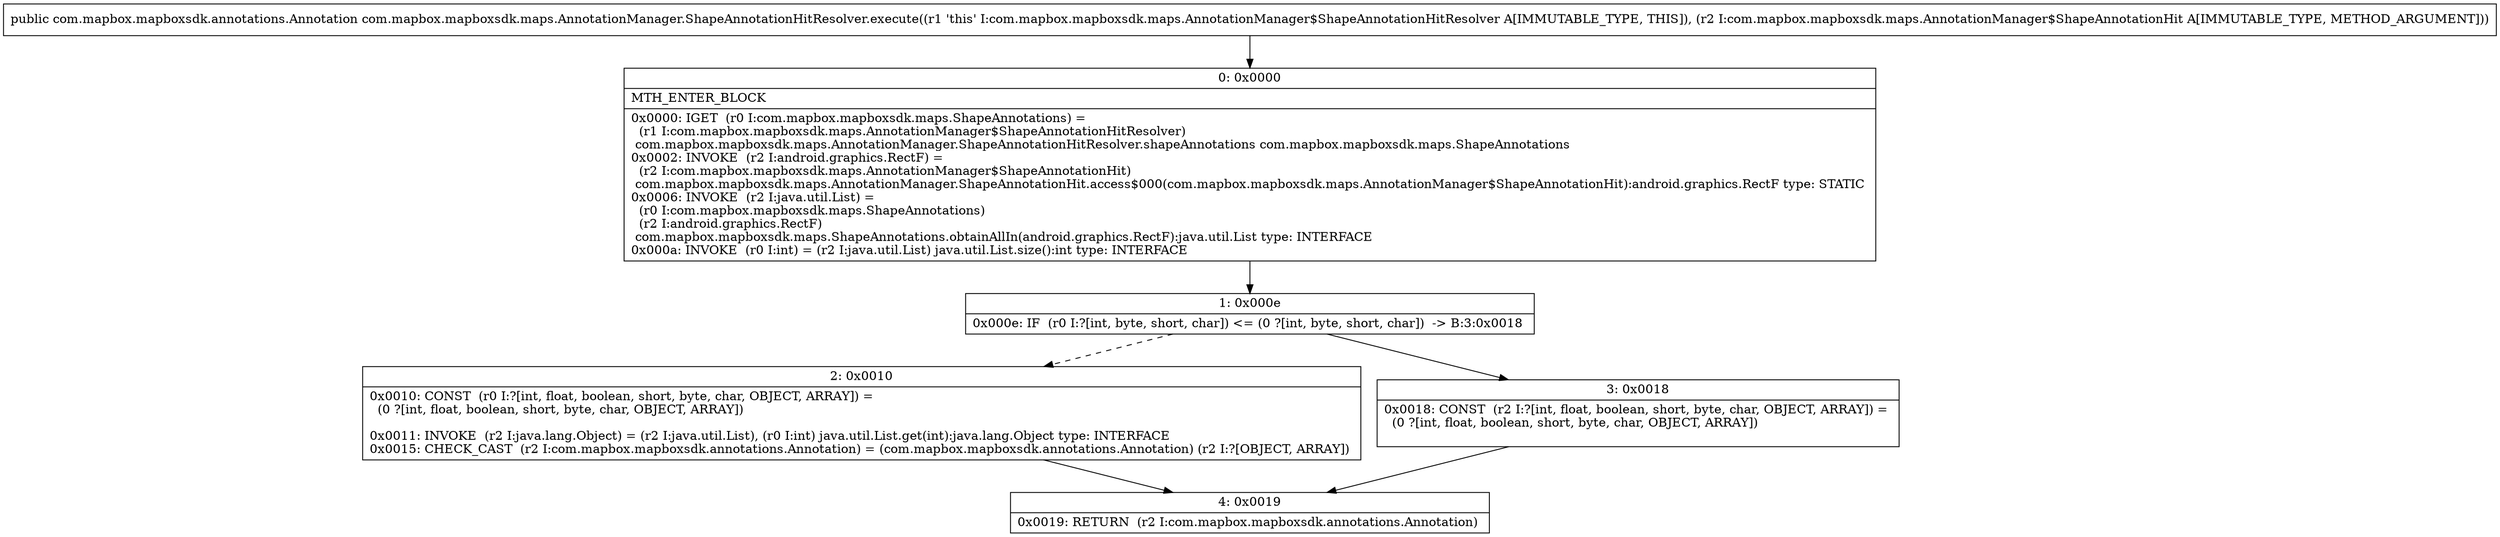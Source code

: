digraph "CFG forcom.mapbox.mapboxsdk.maps.AnnotationManager.ShapeAnnotationHitResolver.execute(Lcom\/mapbox\/mapboxsdk\/maps\/AnnotationManager$ShapeAnnotationHit;)Lcom\/mapbox\/mapboxsdk\/annotations\/Annotation;" {
Node_0 [shape=record,label="{0\:\ 0x0000|MTH_ENTER_BLOCK\l|0x0000: IGET  (r0 I:com.mapbox.mapboxsdk.maps.ShapeAnnotations) = \l  (r1 I:com.mapbox.mapboxsdk.maps.AnnotationManager$ShapeAnnotationHitResolver)\l com.mapbox.mapboxsdk.maps.AnnotationManager.ShapeAnnotationHitResolver.shapeAnnotations com.mapbox.mapboxsdk.maps.ShapeAnnotations \l0x0002: INVOKE  (r2 I:android.graphics.RectF) = \l  (r2 I:com.mapbox.mapboxsdk.maps.AnnotationManager$ShapeAnnotationHit)\l com.mapbox.mapboxsdk.maps.AnnotationManager.ShapeAnnotationHit.access$000(com.mapbox.mapboxsdk.maps.AnnotationManager$ShapeAnnotationHit):android.graphics.RectF type: STATIC \l0x0006: INVOKE  (r2 I:java.util.List) = \l  (r0 I:com.mapbox.mapboxsdk.maps.ShapeAnnotations)\l  (r2 I:android.graphics.RectF)\l com.mapbox.mapboxsdk.maps.ShapeAnnotations.obtainAllIn(android.graphics.RectF):java.util.List type: INTERFACE \l0x000a: INVOKE  (r0 I:int) = (r2 I:java.util.List) java.util.List.size():int type: INTERFACE \l}"];
Node_1 [shape=record,label="{1\:\ 0x000e|0x000e: IF  (r0 I:?[int, byte, short, char]) \<= (0 ?[int, byte, short, char])  \-\> B:3:0x0018 \l}"];
Node_2 [shape=record,label="{2\:\ 0x0010|0x0010: CONST  (r0 I:?[int, float, boolean, short, byte, char, OBJECT, ARRAY]) = \l  (0 ?[int, float, boolean, short, byte, char, OBJECT, ARRAY])\l \l0x0011: INVOKE  (r2 I:java.lang.Object) = (r2 I:java.util.List), (r0 I:int) java.util.List.get(int):java.lang.Object type: INTERFACE \l0x0015: CHECK_CAST  (r2 I:com.mapbox.mapboxsdk.annotations.Annotation) = (com.mapbox.mapboxsdk.annotations.Annotation) (r2 I:?[OBJECT, ARRAY]) \l}"];
Node_3 [shape=record,label="{3\:\ 0x0018|0x0018: CONST  (r2 I:?[int, float, boolean, short, byte, char, OBJECT, ARRAY]) = \l  (0 ?[int, float, boolean, short, byte, char, OBJECT, ARRAY])\l \l}"];
Node_4 [shape=record,label="{4\:\ 0x0019|0x0019: RETURN  (r2 I:com.mapbox.mapboxsdk.annotations.Annotation) \l}"];
MethodNode[shape=record,label="{public com.mapbox.mapboxsdk.annotations.Annotation com.mapbox.mapboxsdk.maps.AnnotationManager.ShapeAnnotationHitResolver.execute((r1 'this' I:com.mapbox.mapboxsdk.maps.AnnotationManager$ShapeAnnotationHitResolver A[IMMUTABLE_TYPE, THIS]), (r2 I:com.mapbox.mapboxsdk.maps.AnnotationManager$ShapeAnnotationHit A[IMMUTABLE_TYPE, METHOD_ARGUMENT])) }"];
MethodNode -> Node_0;
Node_0 -> Node_1;
Node_1 -> Node_2[style=dashed];
Node_1 -> Node_3;
Node_2 -> Node_4;
Node_3 -> Node_4;
}

